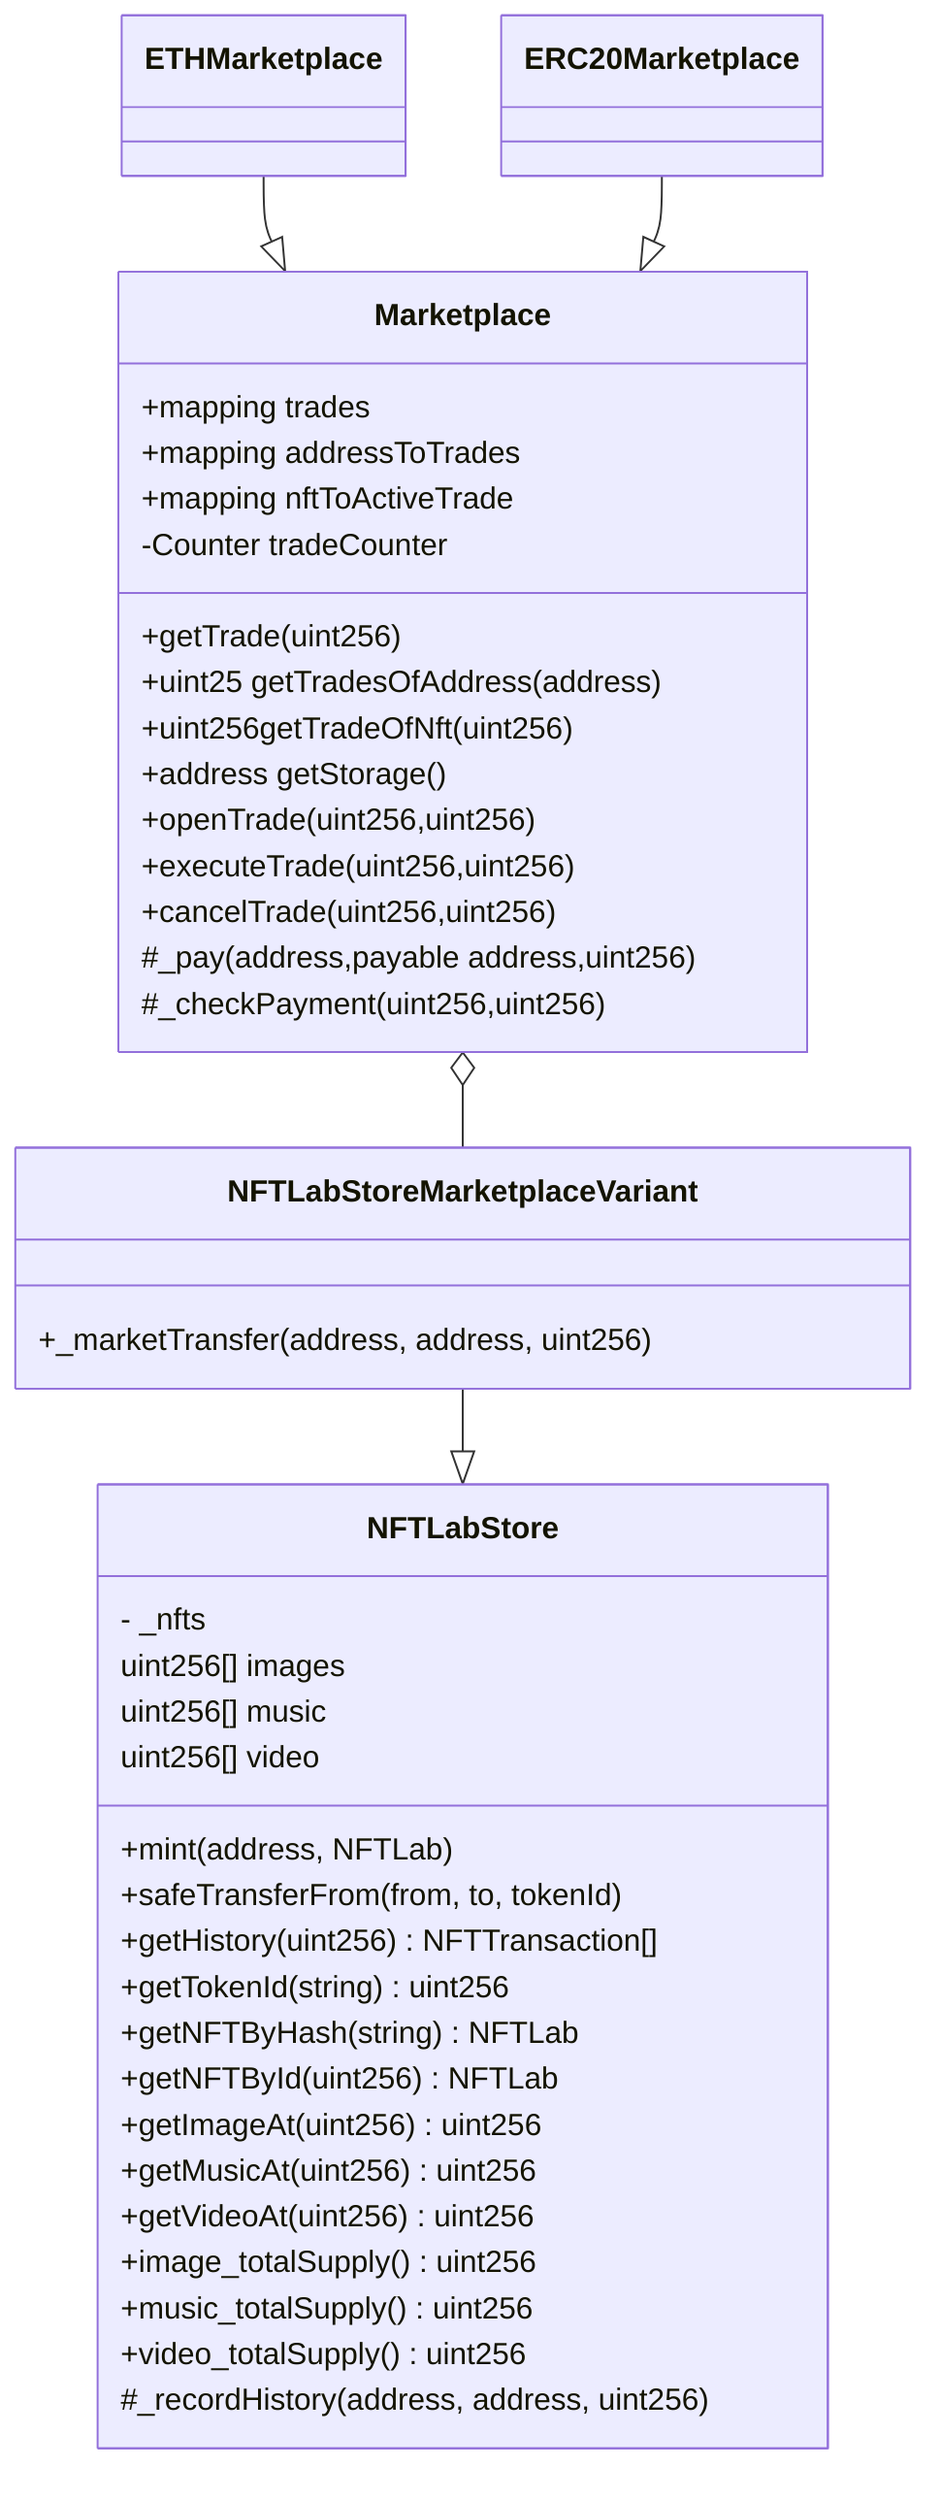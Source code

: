 classDiagram
	class Marketplace {
	    +mapping trades
	    +mapping addressToTrades
	    +mapping nftToActiveTrade
	    -Counter tradeCounter

	    +getTrade(uint256)
	    +uint25 getTradesOfAddress(address)
	    +uint256getTradeOfNft(uint256)
	    +address getStorage()

	    +openTrade(uint256,uint256)
	    +executeTrade(uint256,uint256)
	    +cancelTrade(uint256,uint256)

	    #_pay(address,payable address,uint256)
	    #_checkPayment(uint256,uint256)
	}
	
    class ETHMarketplace
	class ERC20Marketplace

    class NFTLabStore {
        - _nfts
        uint256[] images
        uint256[] music
        uint256[] video
        +mint(address, NFTLab)
        +safeTransferFrom(from, to, tokenId)
        +getHistory(uint256) NFTTransaction[]
        +getTokenId(string) uint256
        +getNFTByHash(string) NFTLab
        +getNFTById(uint256) NFTLab
        +getImageAt(uint256) uint256
        +getMusicAt(uint256) uint256
        +getVideoAt(uint256) uint256
        +image_totalSupply() uint256
        +music_totalSupply() uint256
        +video_totalSupply() uint256
        #_recordHistory(address, address, uint256)
    }

    class NFTLabStoreMarketplaceVariant {
        +_marketTransfer(address, address, uint256)
    }

    ETHMarketplace --|> Marketplace
    ERC20Marketplace --|> Marketplace
    NFTLabStoreMarketplaceVariant --|> NFTLabStore
    Marketplace o-- NFTLabStoreMarketplaceVariant